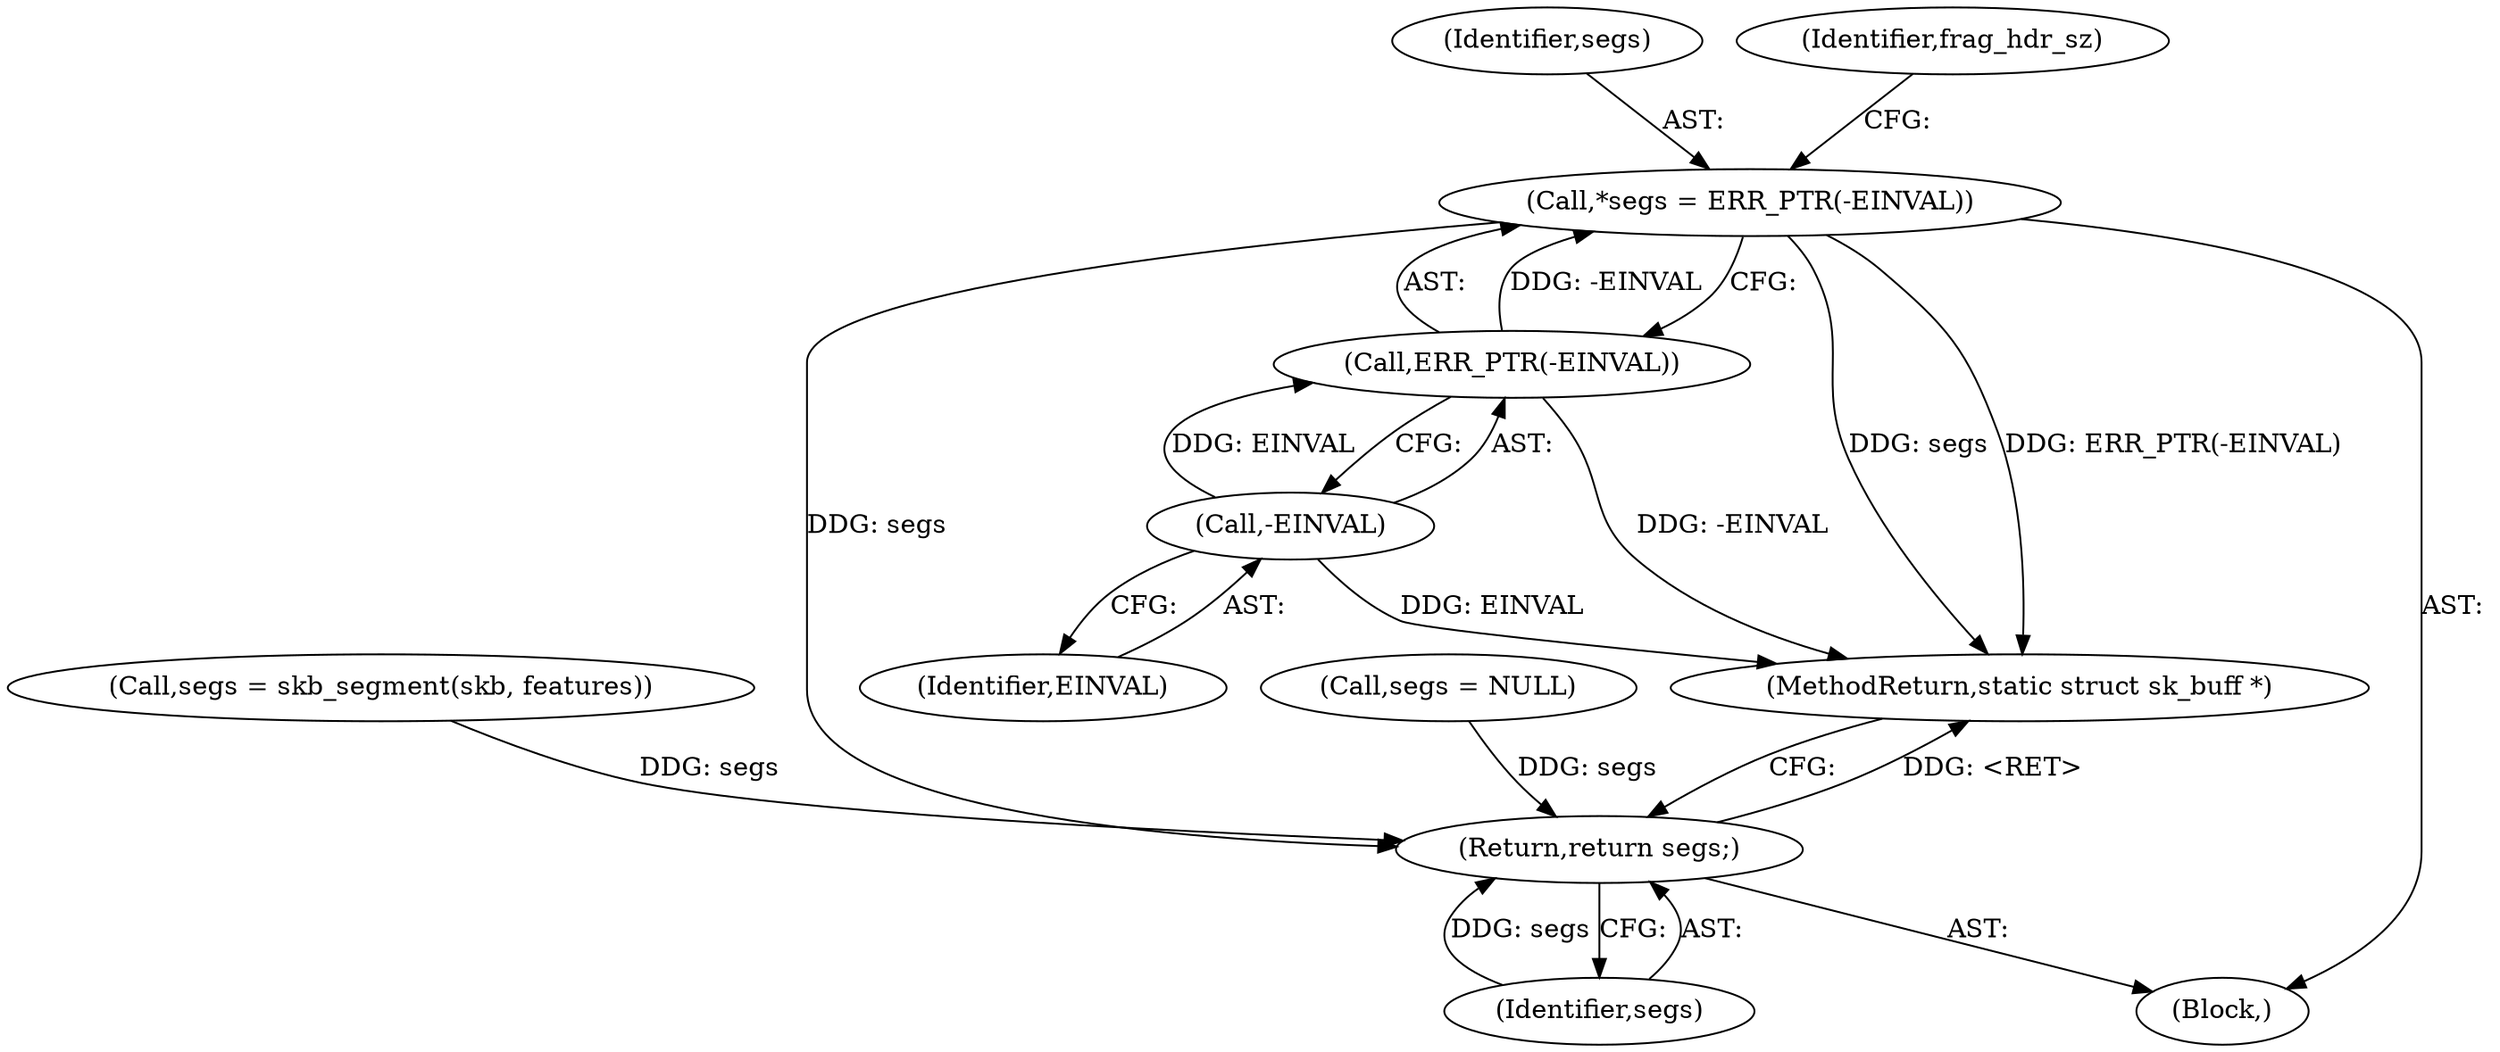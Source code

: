 digraph "0_linux_87c48fa3b4630905f98268dde838ee43626a060c_3@pointer" {
"1000110" [label="(Call,*segs = ERR_PTR(-EINVAL))"];
"1000112" [label="(Call,ERR_PTR(-EINVAL))"];
"1000113" [label="(Call,-EINVAL)"];
"1000310" [label="(Return,return segs;)"];
"1000110" [label="(Call,*segs = ERR_PTR(-EINVAL))"];
"1000181" [label="(Call,segs = NULL)"];
"1000114" [label="(Identifier,EINVAL)"];
"1000111" [label="(Identifier,segs)"];
"1000304" [label="(Call,segs = skb_segment(skb, features))"];
"1000124" [label="(Identifier,frag_hdr_sz)"];
"1000108" [label="(Block,)"];
"1000113" [label="(Call,-EINVAL)"];
"1000311" [label="(Identifier,segs)"];
"1000312" [label="(MethodReturn,static struct sk_buff *)"];
"1000310" [label="(Return,return segs;)"];
"1000112" [label="(Call,ERR_PTR(-EINVAL))"];
"1000110" -> "1000108"  [label="AST: "];
"1000110" -> "1000112"  [label="CFG: "];
"1000111" -> "1000110"  [label="AST: "];
"1000112" -> "1000110"  [label="AST: "];
"1000124" -> "1000110"  [label="CFG: "];
"1000110" -> "1000312"  [label="DDG: ERR_PTR(-EINVAL)"];
"1000110" -> "1000312"  [label="DDG: segs"];
"1000112" -> "1000110"  [label="DDG: -EINVAL"];
"1000110" -> "1000310"  [label="DDG: segs"];
"1000112" -> "1000113"  [label="CFG: "];
"1000113" -> "1000112"  [label="AST: "];
"1000112" -> "1000312"  [label="DDG: -EINVAL"];
"1000113" -> "1000112"  [label="DDG: EINVAL"];
"1000113" -> "1000114"  [label="CFG: "];
"1000114" -> "1000113"  [label="AST: "];
"1000113" -> "1000312"  [label="DDG: EINVAL"];
"1000310" -> "1000108"  [label="AST: "];
"1000310" -> "1000311"  [label="CFG: "];
"1000311" -> "1000310"  [label="AST: "];
"1000312" -> "1000310"  [label="CFG: "];
"1000310" -> "1000312"  [label="DDG: <RET>"];
"1000311" -> "1000310"  [label="DDG: segs"];
"1000181" -> "1000310"  [label="DDG: segs"];
"1000304" -> "1000310"  [label="DDG: segs"];
}
